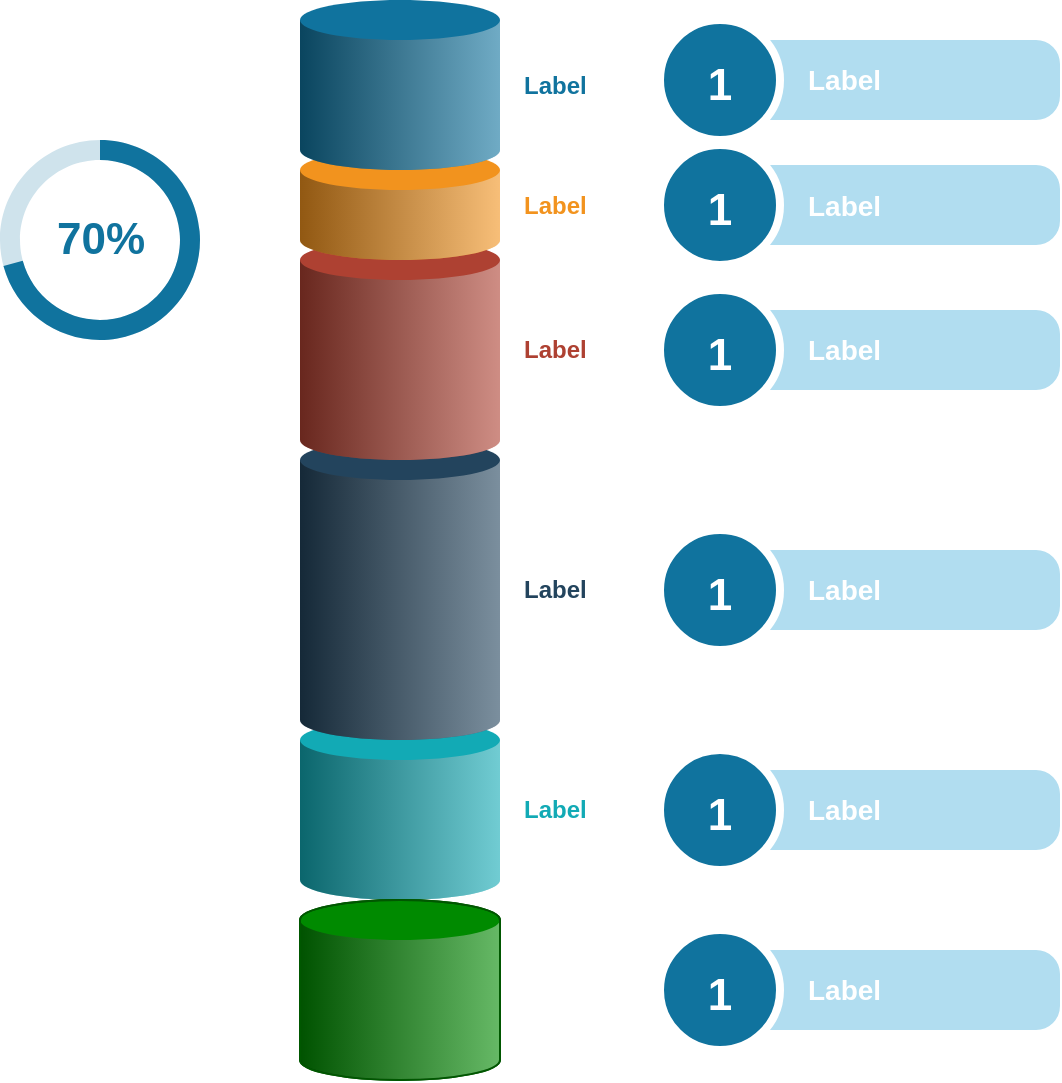 <mxfile version="16.6.1" type="github"><diagram id="4IopOWEvfBSVmVmbIClu" name="Page-1"><mxGraphModel dx="1422" dy="794" grid="1" gridSize="10" guides="1" tooltips="1" connect="1" arrows="1" fold="1" page="1" pageScale="1" pageWidth="827" pageHeight="1169" math="0" shadow="0"><root><mxCell id="0"/><mxCell id="1" parent="0"/><mxCell id="gklPMabP3XQCBT1TXyLv-17" value="Label" style="verticalLabelPosition=middle;verticalAlign=middle;html=1;shape=mxgraph.infographic.cylinder;fillColor=#12AAB5;strokeColor=none;shadow=0;align=left;labelPosition=right;spacingLeft=10;fontStyle=1;fontColor=#12AAB5;" vertex="1" parent="1"><mxGeometry x="360" y="540" width="100" height="90" as="geometry"/></mxCell><mxCell id="gklPMabP3XQCBT1TXyLv-18" value="Label" style="verticalLabelPosition=middle;verticalAlign=middle;html=1;shape=mxgraph.infographic.cylinder;fillColor=#23445D;strokeColor=none;shadow=0;align=left;labelPosition=right;spacingLeft=10;fontStyle=1;fontColor=#23445D;" vertex="1" parent="1"><mxGeometry x="360" y="400" width="100" height="150" as="geometry"/></mxCell><mxCell id="gklPMabP3XQCBT1TXyLv-19" value="Label" style="verticalLabelPosition=middle;verticalAlign=middle;html=1;shape=mxgraph.infographic.cylinder;fillColor=#AE4132;strokeColor=none;shadow=0;align=left;labelPosition=right;spacingLeft=10;fontStyle=1;fontColor=#AE4132;" vertex="1" parent="1"><mxGeometry x="360" y="300" width="100" height="110" as="geometry"/></mxCell><mxCell id="gklPMabP3XQCBT1TXyLv-20" value="Label" style="verticalLabelPosition=middle;verticalAlign=middle;html=1;shape=mxgraph.infographic.cylinder;fillColor=#F2931E;strokeColor=none;shadow=0;align=left;labelPosition=right;spacingLeft=10;fontStyle=1;fontColor=#F2931E;" vertex="1" parent="1"><mxGeometry x="360" y="255" width="100" height="55" as="geometry"/></mxCell><mxCell id="gklPMabP3XQCBT1TXyLv-21" value="Label" style="verticalLabelPosition=middle;verticalAlign=middle;html=1;shape=mxgraph.infographic.cylinder;fillColor=#10739E;strokeColor=none;shadow=0;align=left;labelPosition=right;spacingLeft=10;fontStyle=1;fontColor=#10739E;" vertex="1" parent="1"><mxGeometry x="360" y="180" width="100" height="85" as="geometry"/></mxCell><mxCell id="gklPMabP3XQCBT1TXyLv-22" value="Label" style="shape=rect;rounded=1;whiteSpace=wrap;html=1;shadow=0;strokeColor=none;fillColor=#B1DDF0;arcSize=30;fontSize=14;spacingLeft=42;fontStyle=1;fontColor=#FFFFFF;align=left;" vertex="1" parent="1"><mxGeometry x="570" y="200" width="170" height="40" as="geometry"/></mxCell><mxCell id="gklPMabP3XQCBT1TXyLv-23" value="1" style="shape=ellipse;perimeter=ellipsePerimeter;fontSize=22;fontStyle=1;shadow=0;strokeColor=#ffffff;fillColor=#10739E;strokeWidth=4;fontColor=#ffffff;align=center;" vertex="1" parent="1"><mxGeometry x="540" y="190" width="60" height="60" as="geometry"/></mxCell><mxCell id="gklPMabP3XQCBT1TXyLv-25" value="Label" style="shape=rect;rounded=1;whiteSpace=wrap;html=1;shadow=0;strokeColor=none;fillColor=#B1DDF0;arcSize=30;fontSize=14;spacingLeft=42;fontStyle=1;fontColor=#FFFFFF;align=left;" vertex="1" parent="1"><mxGeometry x="570" y="262.5" width="170" height="40" as="geometry"/></mxCell><mxCell id="gklPMabP3XQCBT1TXyLv-26" value="1" style="shape=ellipse;perimeter=ellipsePerimeter;fontSize=22;fontStyle=1;shadow=0;strokeColor=#ffffff;fillColor=#10739E;strokeWidth=4;fontColor=#ffffff;align=center;" vertex="1" parent="1"><mxGeometry x="540" y="252.5" width="60" height="60" as="geometry"/></mxCell><mxCell id="gklPMabP3XQCBT1TXyLv-33" value="Label" style="shape=rect;rounded=1;whiteSpace=wrap;html=1;shadow=0;strokeColor=none;fillColor=#B1DDF0;arcSize=30;fontSize=14;spacingLeft=42;fontStyle=1;fontColor=#FFFFFF;align=left;" vertex="1" parent="1"><mxGeometry x="570" y="335" width="170" height="40" as="geometry"/></mxCell><mxCell id="gklPMabP3XQCBT1TXyLv-34" value="1" style="shape=ellipse;perimeter=ellipsePerimeter;fontSize=22;fontStyle=1;shadow=0;strokeColor=#ffffff;fillColor=#10739E;strokeWidth=4;fontColor=#ffffff;align=center;" vertex="1" parent="1"><mxGeometry x="540" y="325" width="60" height="60" as="geometry"/></mxCell><mxCell id="gklPMabP3XQCBT1TXyLv-35" value="Label" style="shape=rect;rounded=1;whiteSpace=wrap;html=1;shadow=0;strokeColor=none;fillColor=#B1DDF0;arcSize=30;fontSize=14;spacingLeft=42;fontStyle=1;fontColor=#FFFFFF;align=left;" vertex="1" parent="1"><mxGeometry x="570" y="455" width="170" height="40" as="geometry"/></mxCell><mxCell id="gklPMabP3XQCBT1TXyLv-36" value="1" style="shape=ellipse;perimeter=ellipsePerimeter;fontSize=22;fontStyle=1;shadow=0;strokeColor=#ffffff;fillColor=#10739E;strokeWidth=4;fontColor=#ffffff;align=center;" vertex="1" parent="1"><mxGeometry x="540" y="445" width="60" height="60" as="geometry"/></mxCell><mxCell id="gklPMabP3XQCBT1TXyLv-37" value="Label" style="shape=rect;rounded=1;whiteSpace=wrap;html=1;shadow=0;strokeColor=none;fillColor=#B1DDF0;arcSize=30;fontSize=14;spacingLeft=42;fontStyle=1;fontColor=#FFFFFF;align=left;" vertex="1" parent="1"><mxGeometry x="570" y="565" width="170" height="40" as="geometry"/></mxCell><mxCell id="gklPMabP3XQCBT1TXyLv-38" value="1" style="shape=ellipse;perimeter=ellipsePerimeter;fontSize=22;fontStyle=1;shadow=0;strokeColor=#ffffff;fillColor=#10739E;strokeWidth=4;fontColor=#ffffff;align=center;" vertex="1" parent="1"><mxGeometry x="540" y="555" width="60" height="60" as="geometry"/></mxCell><mxCell id="gklPMabP3XQCBT1TXyLv-39" value="" style="verticalLabelPosition=bottom;verticalAlign=top;html=1;shape=mxgraph.basic.donut;dx=10;strokeColor=none;fillColor=#10739E;fontSize=10;align=center;fillOpacity=20;" vertex="1" parent="1"><mxGeometry x="210" y="250" width="100" height="100" as="geometry"/></mxCell><mxCell id="gklPMabP3XQCBT1TXyLv-40" value="70%" style="verticalLabelPosition=middle;verticalAlign=middle;html=1;shape=mxgraph.basic.partConcEllipse;startAngle=0;endAngle=0.708;arcWidth=0.2;strokeColor=none;fillColor=#10739E;fontSize=22;fontColor=#10739E;align=center;fontStyle=1" vertex="1" parent="gklPMabP3XQCBT1TXyLv-39"><mxGeometry width="100" height="100" as="geometry"/></mxCell><mxCell id="gklPMabP3XQCBT1TXyLv-45" value="Label" style="verticalLabelPosition=middle;verticalAlign=middle;html=1;shape=mxgraph.infographic.cylinder;fillColor=#008a00;strokeColor=#005700;shadow=0;align=left;labelPosition=right;spacingLeft=10;fontStyle=1;fontColor=#ffffff;" vertex="1" parent="1"><mxGeometry x="360" y="630" width="100" height="90" as="geometry"/></mxCell><mxCell id="gklPMabP3XQCBT1TXyLv-46" value="Label" style="shape=rect;rounded=1;whiteSpace=wrap;html=1;shadow=0;strokeColor=none;fillColor=#B1DDF0;arcSize=30;fontSize=14;spacingLeft=42;fontStyle=1;fontColor=#FFFFFF;align=left;" vertex="1" parent="1"><mxGeometry x="570" y="655" width="170" height="40" as="geometry"/></mxCell><mxCell id="gklPMabP3XQCBT1TXyLv-47" value="1" style="shape=ellipse;perimeter=ellipsePerimeter;fontSize=22;fontStyle=1;shadow=0;strokeColor=#ffffff;fillColor=#10739E;strokeWidth=4;fontColor=#ffffff;align=center;" vertex="1" parent="1"><mxGeometry x="540" y="645" width="60" height="60" as="geometry"/></mxCell></root></mxGraphModel></diagram></mxfile>
